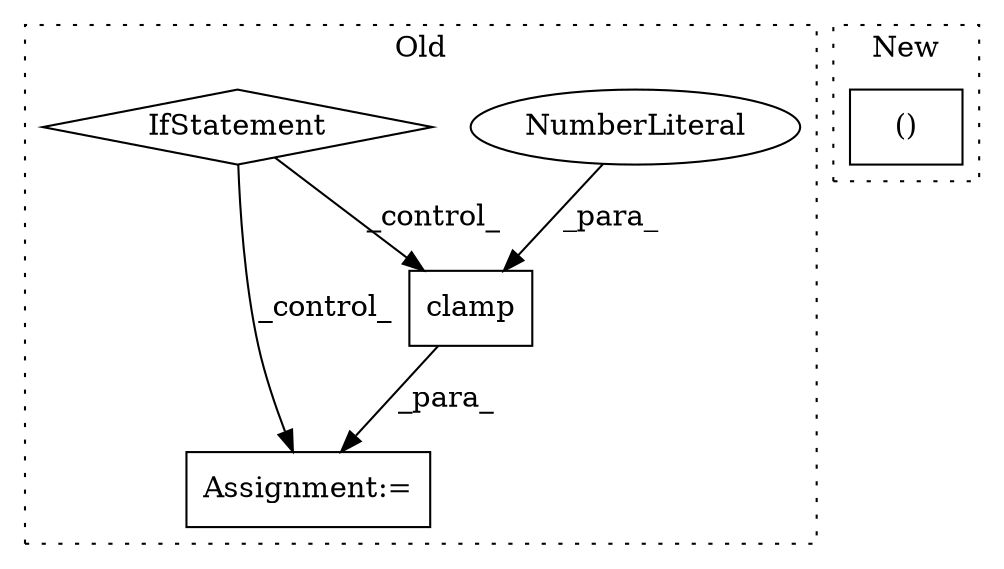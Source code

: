 digraph G {
subgraph cluster0 {
1 [label="clamp" a="32" s="1349,1356" l="6,1" shape="box"];
3 [label="Assignment:=" a="7" s="1323" l="1" shape="box"];
4 [label="NumberLiteral" a="34" s="1355" l="1" shape="ellipse"];
5 [label="IfStatement" a="25" s="1256,1269" l="4,2" shape="diamond"];
label = "Old";
style="dotted";
}
subgraph cluster1 {
2 [label="()" a="106" s="1138" l="24" shape="box"];
label = "New";
style="dotted";
}
1 -> 3 [label="_para_"];
4 -> 1 [label="_para_"];
5 -> 3 [label="_control_"];
5 -> 1 [label="_control_"];
}
